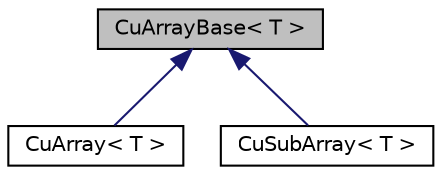 digraph "CuArrayBase&lt; T &gt;"
{
  edge [fontname="Helvetica",fontsize="10",labelfontname="Helvetica",labelfontsize="10"];
  node [fontname="Helvetica",fontsize="10",shape=record];
  Node0 [label="CuArrayBase\< T \>",height=0.2,width=0.4,color="black", fillcolor="grey75", style="filled", fontcolor="black"];
  Node0 -> Node1 [dir="back",color="midnightblue",fontsize="10",style="solid",fontname="Helvetica"];
  Node1 [label="CuArray\< T \>",height=0.2,width=0.4,color="black", fillcolor="white", style="filled",URL="$classkaldi_1_1CuArray.html",tooltip="Class CuArray represents a vector of an integer or struct of type T. "];
  Node0 -> Node2 [dir="back",color="midnightblue",fontsize="10",style="solid",fontname="Helvetica"];
  Node2 [label="CuSubArray\< T \>",height=0.2,width=0.4,color="black", fillcolor="white", style="filled",URL="$classkaldi_1_1CuSubArray.html"];
}
